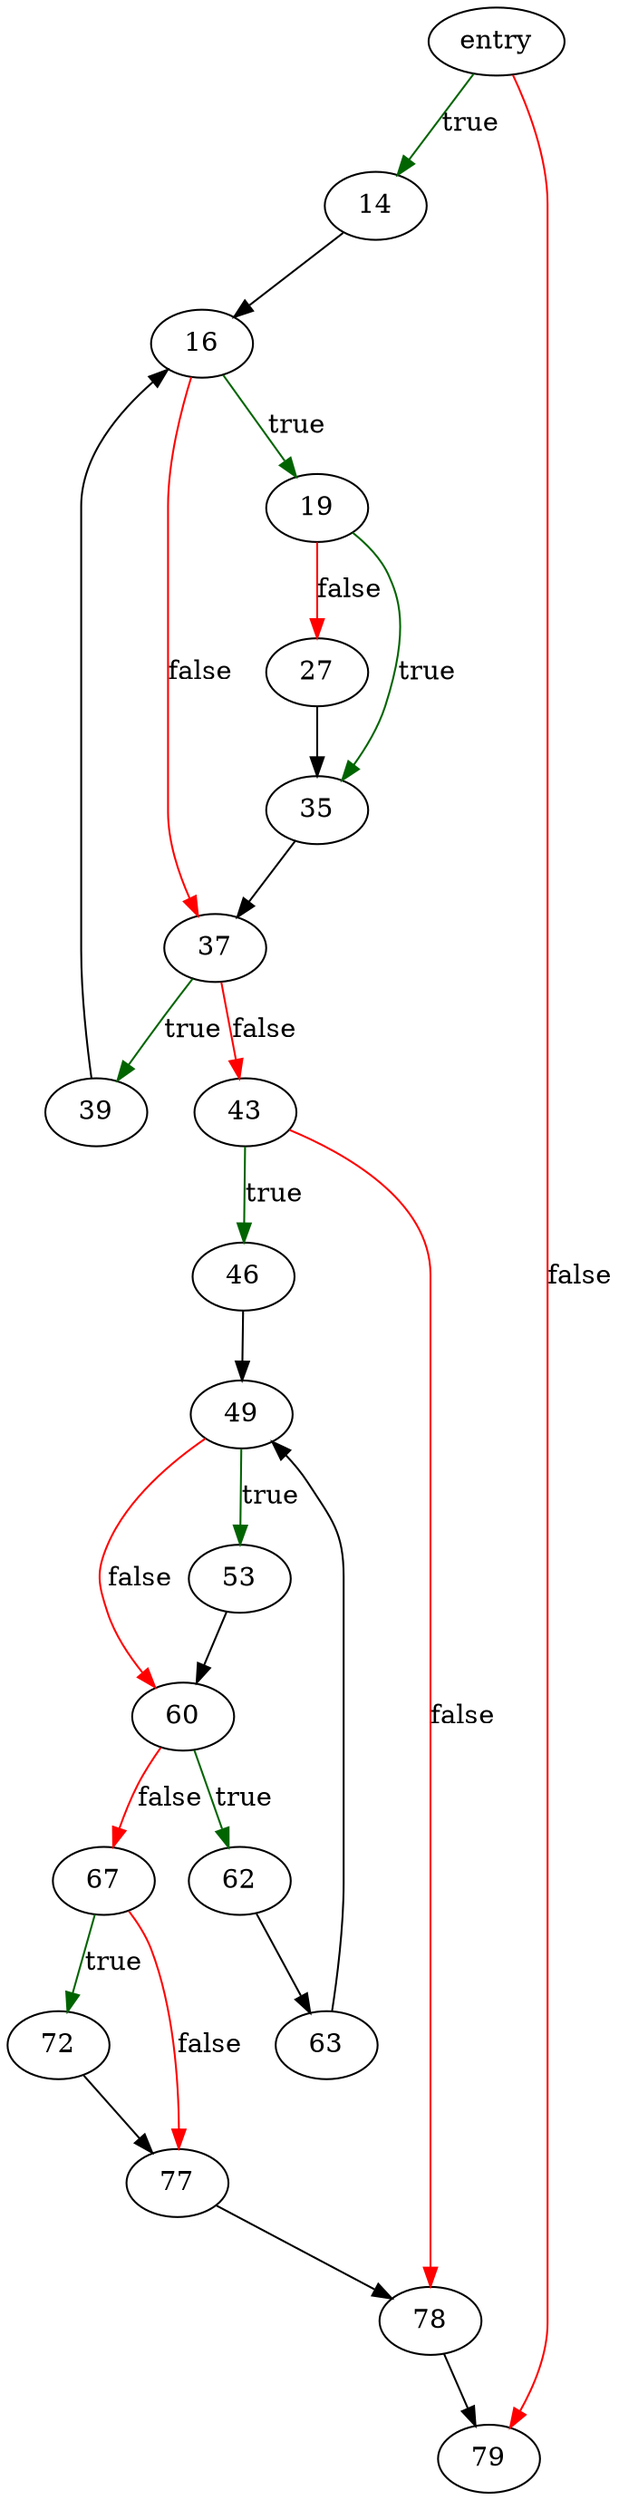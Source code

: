 digraph "findReusableFd" {
	// Node definitions.
	2 [label=entry];
	14;
	16;
	19;
	27;
	35;
	37;
	39;
	43;
	46;
	49;
	53;
	60;
	62;
	63;
	67;
	72;
	77;
	78;
	79;

	// Edge definitions.
	2 -> 14 [
		color=darkgreen
		label=true
	];
	2 -> 79 [
		color=red
		label=false
	];
	14 -> 16;
	16 -> 19 [
		color=darkgreen
		label=true
	];
	16 -> 37 [
		color=red
		label=false
	];
	19 -> 27 [
		color=red
		label=false
	];
	19 -> 35 [
		color=darkgreen
		label=true
	];
	27 -> 35;
	35 -> 37;
	37 -> 39 [
		color=darkgreen
		label=true
	];
	37 -> 43 [
		color=red
		label=false
	];
	39 -> 16;
	43 -> 46 [
		color=darkgreen
		label=true
	];
	43 -> 78 [
		color=red
		label=false
	];
	46 -> 49;
	49 -> 53 [
		color=darkgreen
		label=true
	];
	49 -> 60 [
		color=red
		label=false
	];
	53 -> 60;
	60 -> 62 [
		color=darkgreen
		label=true
	];
	60 -> 67 [
		color=red
		label=false
	];
	62 -> 63;
	63 -> 49;
	67 -> 72 [
		color=darkgreen
		label=true
	];
	67 -> 77 [
		color=red
		label=false
	];
	72 -> 77;
	77 -> 78;
	78 -> 79;
}